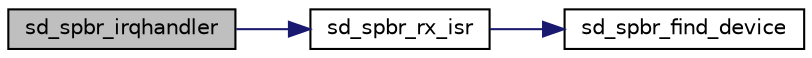 digraph "sd_spbr_irqhandler"
{
  edge [fontname="Helvetica",fontsize="10",labelfontname="Helvetica",labelfontsize="10"];
  node [fontname="Helvetica",fontsize="10",shape=record];
  rankdir="LR";
  Node8 [label="sd_spbr_irqhandler",height=0.2,width=0.4,color="black", fillcolor="grey75", style="filled", fontcolor="black"];
  Node8 -> Node9 [color="midnightblue",fontsize="10",style="solid",fontname="Helvetica"];
  Node9 [label="sd_spbr_rx_isr",height=0.2,width=0.4,color="black", fillcolor="white", style="filled",URL="$group___s_d___s_p_i___bridge.html#ga303d9b609ad91e21cf2d9ae010dc620d",tooltip="SPI Bridge Receive Interrupt Routine. "];
  Node9 -> Node10 [color="midnightblue",fontsize="10",style="solid",fontname="Helvetica"];
  Node10 [label="sd_spbr_find_device",height=0.2,width=0.4,color="black", fillcolor="white", style="filled",URL="$group___s_d___s_p_i___bridge.html#gaf2de23902fa458c64da619f83a31d7ec",tooltip="SPI Bridge Find Device Searches a sentinel terminated table pointed to by head for a matching ID and ..."];
}
